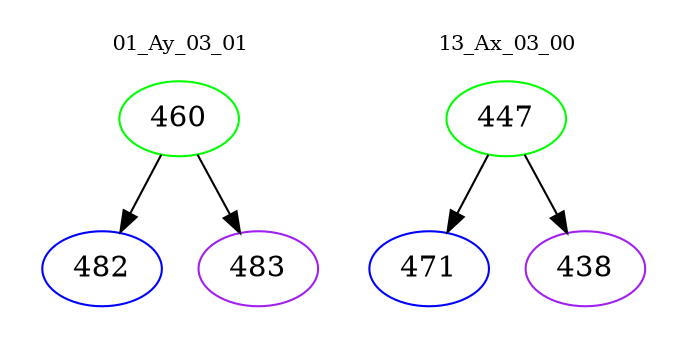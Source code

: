 digraph{
subgraph cluster_0 {
color = white
label = "01_Ay_03_01";
fontsize=10;
T0_460 [label="460", color="green"]
T0_460 -> T0_482 [color="black"]
T0_482 [label="482", color="blue"]
T0_460 -> T0_483 [color="black"]
T0_483 [label="483", color="purple"]
}
subgraph cluster_1 {
color = white
label = "13_Ax_03_00";
fontsize=10;
T1_447 [label="447", color="green"]
T1_447 -> T1_471 [color="black"]
T1_471 [label="471", color="blue"]
T1_447 -> T1_438 [color="black"]
T1_438 [label="438", color="purple"]
}
}
